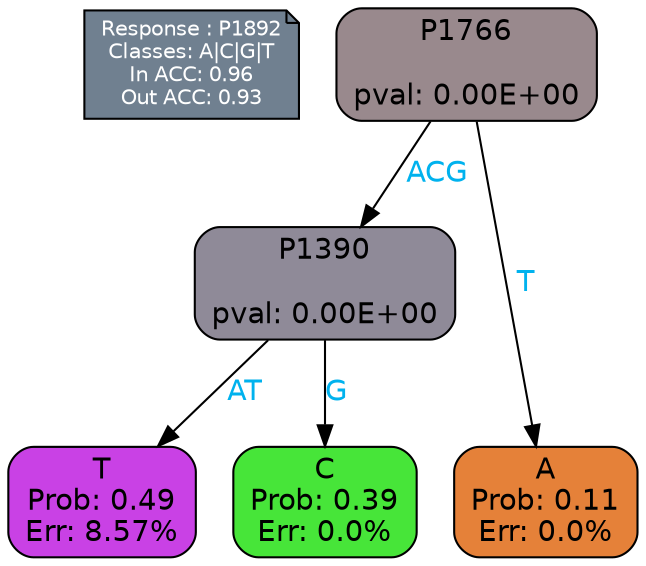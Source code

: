 digraph Tree {
node [shape=box, style="filled, rounded", color="black", fontname=helvetica] ;
graph [ranksep=equally, splines=polylines, bgcolor=transparent, dpi=600] ;
edge [fontname=helvetica] ;
LEGEND [label="Response : P1892
Classes: A|C|G|T
In ACC: 0.96
Out ACC: 0.93
",shape=note,align=left,style=filled,fillcolor="slategray",fontcolor="white",fontsize=10];1 [label="P1766

pval: 0.00E+00", fillcolor="#99898d"] ;
2 [label="P1390

pval: 0.00E+00", fillcolor="#8f8a98"] ;
3 [label="T
Prob: 0.49
Err: 8.57%", fillcolor="#c941e5"] ;
4 [label="C
Prob: 0.39
Err: 0.0%", fillcolor="#47e539"] ;
5 [label="A
Prob: 0.11
Err: 0.0%", fillcolor="#e58139"] ;
1 -> 2 [label="ACG",fontcolor=deepskyblue2] ;
1 -> 5 [label="T",fontcolor=deepskyblue2] ;
2 -> 3 [label="AT",fontcolor=deepskyblue2] ;
2 -> 4 [label="G",fontcolor=deepskyblue2] ;
{rank = same; 3;4;5;}{rank = same; LEGEND;1;}}